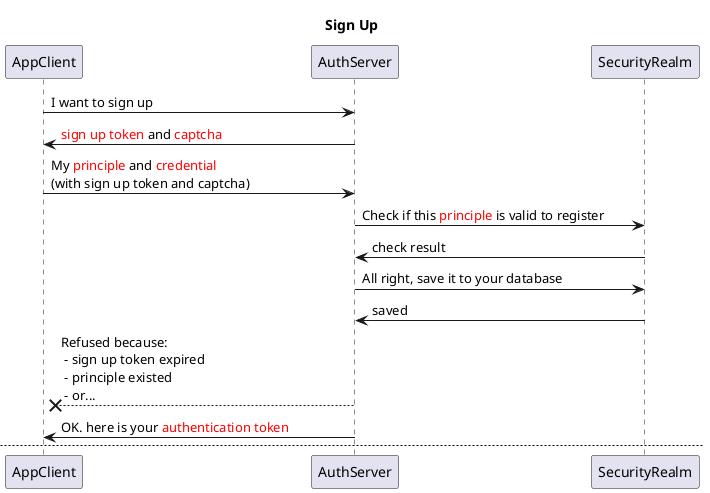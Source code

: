 @startuml
title Sign Up
AppClient -> AuthServer: I want to sign up
AuthServer -> AppClient: <font color=red>sign up token</font> and <font color=red>captcha</font>
AppClient -> AuthServer: My <font color=red>principle</font> and <font color=red>credential</font>\n(with sign up token and captcha)
AuthServer -> SecurityRealm: Check if this <font color=red>principle</font> is valid to register
SecurityRealm -> AuthServer: check result
AuthServer -> SecurityRealm: All right, save it to your database
SecurityRealm -> AuthServer: saved
AuthServer -->x AppClient: Refused because:\n - sign up token expired\n - principle existed\n - or...
AuthServer -> AppClient: OK. here is your <font color=red>authentication token</font>

newpage Login
AppClient -> AuthServer: I want to login with my <font color=red>principle</font> and <font color=red>credential</font>
AuthServer -> SecurityRealm: Check if this <font color=red>principle</font> and <font color=red>credential</font> is valid
SecurityRealm -> AuthServer: check result
AuthServer -->x AppClient: Refused because:\n - principle not found\n - credential not match
AuthServer -> AppClient: All right. here is your <font color=red>authentication token</font>

@enduml